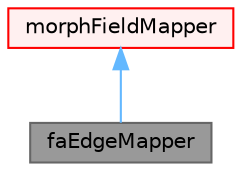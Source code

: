 digraph "faEdgeMapper"
{
 // LATEX_PDF_SIZE
  bgcolor="transparent";
  edge [fontname=Helvetica,fontsize=10,labelfontname=Helvetica,labelfontsize=10];
  node [fontname=Helvetica,fontsize=10,shape=box,height=0.2,width=0.4];
  Node1 [id="Node000001",label="faEdgeMapper",height=0.2,width=0.4,color="gray40", fillcolor="grey60", style="filled", fontcolor="black",tooltip="FA edge mapper. Currently, edge-based finite area data is not mapped, but only resized,..."];
  Node2 -> Node1 [id="edge1_Node000001_Node000002",dir="back",color="steelblue1",style="solid",tooltip=" "];
  Node2 [id="Node000002",label="morphFieldMapper",height=0.2,width=0.4,color="red", fillcolor="#FFF0F0", style="filled",URL="$classFoam_1_1morphFieldMapper.html",tooltip="Abstract base class to hold the Field mapping for mesh morphs."];
}
